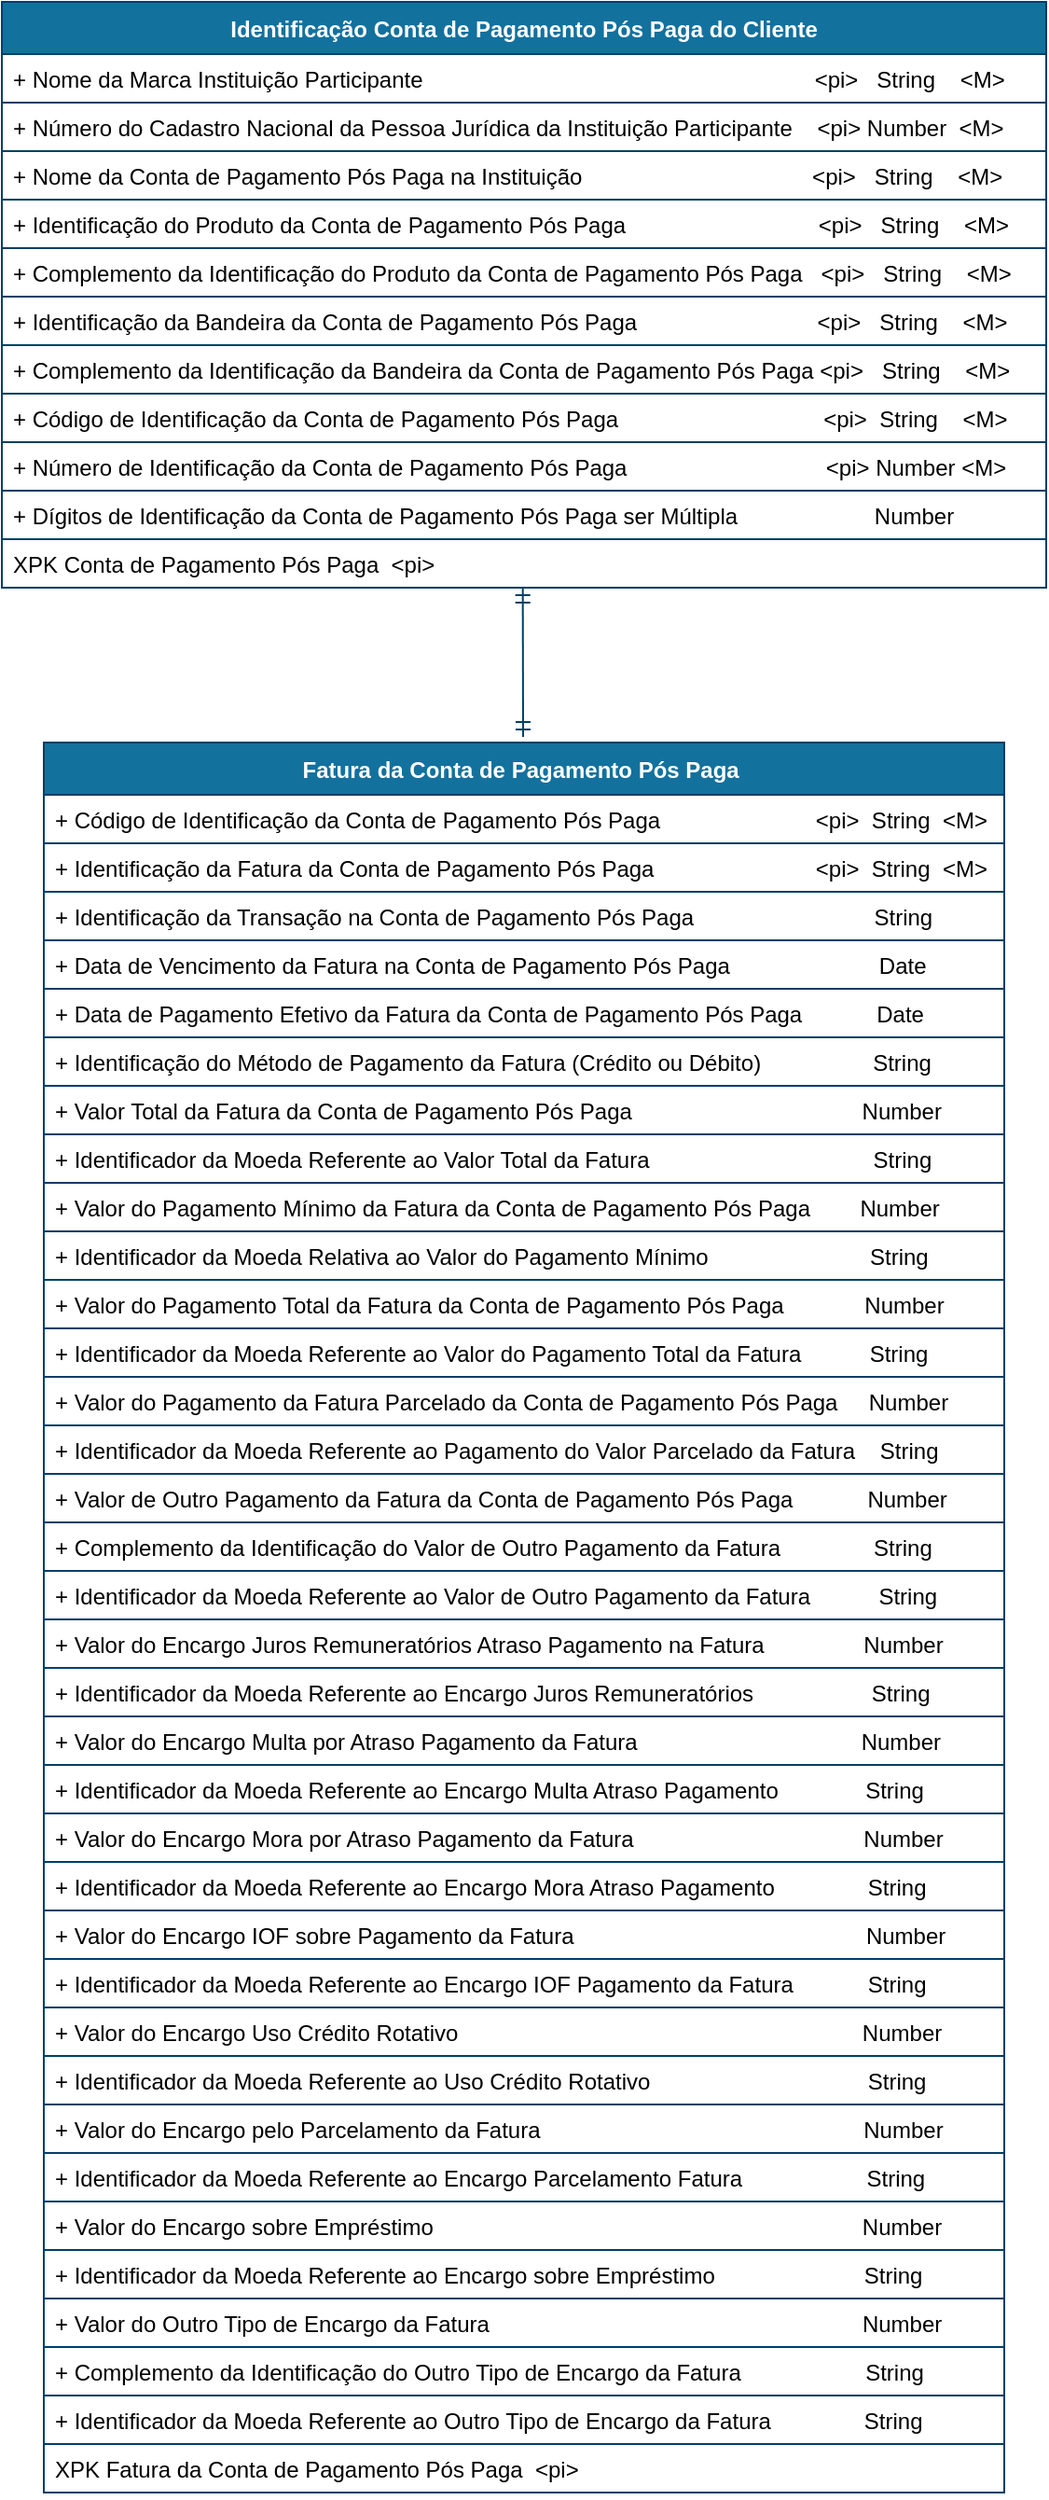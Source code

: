 <mxfile version="14.4.6" type="device"><diagram id="R2lEEEUBdFMjLlhIrx00" name="Bills_CreditCard"><mxGraphModel dx="3593" dy="3962" grid="1" gridSize="10" guides="1" tooltips="1" connect="1" arrows="1" fold="1" page="1" pageScale="1" pageWidth="1169" pageHeight="827" math="0" shadow="0" extFonts="Permanent Marker^https://fonts.googleapis.com/css?family=Permanent+Marker"><root><mxCell id="0"/><mxCell id="1" parent="0"/><mxCell id="AKTEsfnDCdTXs4y5ryZj-23" value="Fatura da Conta de Pagamento Pós Paga " style="swimlane;fontStyle=1;childLayout=stackLayout;horizontal=1;startSize=28;horizontalStack=0;resizeParent=1;resizeParentMax=0;resizeLast=0;collapsible=1;marginBottom=0;rounded=0;shadow=0;comic=0;sketch=0;align=center;html=0;autosize=1;fillColor=#13719E;strokeColor=#003F66;fontColor=#FFFFFF;" parent="1" vertex="1"><mxGeometry x="-2267.5" y="-2883" width="515" height="938" as="geometry"/></mxCell><mxCell id="mAFrI_xGgpmklqpkXmf_-11" value="+ Código de Identificação da Conta de Pagamento Pós Paga                         &lt;pi&gt;  String  &lt;M&gt;" style="text;fillColor=none;align=left;verticalAlign=top;spacingLeft=4;spacingRight=4;overflow=hidden;rotatable=0;points=[[0,0.5],[1,0.5]];portConstraint=eastwest;strokeColor=#003F66;" parent="AKTEsfnDCdTXs4y5ryZj-23" vertex="1"><mxGeometry y="28" width="515" height="26" as="geometry"/></mxCell><mxCell id="mAFrI_xGgpmklqpkXmf_-12" value="+ Identificação da Fatura da Conta de Pagamento Pós Paga                          &lt;pi&gt;  String  &lt;M&gt;  " style="text;fillColor=none;align=left;verticalAlign=top;spacingLeft=4;spacingRight=4;overflow=hidden;rotatable=0;points=[[0,0.5],[1,0.5]];portConstraint=eastwest;strokeColor=#003F66;" parent="AKTEsfnDCdTXs4y5ryZj-23" vertex="1"><mxGeometry y="54" width="515" height="26" as="geometry"/></mxCell><mxCell id="mAFrI_xGgpmklqpkXmf_-16" value="+ Identificação da Transação na Conta de Pagamento Pós Paga                             String          " style="text;fillColor=none;align=left;verticalAlign=top;spacingLeft=4;spacingRight=4;overflow=hidden;rotatable=0;points=[[0,0.5],[1,0.5]];portConstraint=eastwest;strokeColor=#003F66;" parent="AKTEsfnDCdTXs4y5ryZj-23" vertex="1"><mxGeometry y="80" width="515" height="26" as="geometry"/></mxCell><mxCell id="mAFrI_xGgpmklqpkXmf_-19" value="+ Data de Vencimento da Fatura na Conta de Pagamento Pós Paga                        Date  " style="text;fillColor=none;align=left;verticalAlign=top;spacingLeft=4;spacingRight=4;overflow=hidden;rotatable=0;points=[[0,0.5],[1,0.5]];portConstraint=eastwest;strokeColor=#003F66;" parent="AKTEsfnDCdTXs4y5ryZj-23" vertex="1"><mxGeometry y="106" width="515" height="26" as="geometry"/></mxCell><mxCell id="mAFrI_xGgpmklqpkXmf_-41" value="+ Data de Pagamento Efetivo da Fatura da Conta de Pagamento Pós Paga            Date" style="text;fillColor=none;align=left;verticalAlign=top;spacingLeft=4;spacingRight=4;overflow=hidden;rotatable=0;points=[[0,0.5],[1,0.5]];portConstraint=eastwest;strokeColor=#003F66;" parent="AKTEsfnDCdTXs4y5ryZj-23" vertex="1"><mxGeometry y="132" width="515" height="26" as="geometry"/></mxCell><mxCell id="mAFrI_xGgpmklqpkXmf_-33" value="+ Identificação do Método de Pagamento da Fatura (Crédito ou Débito)                  String    " style="text;fillColor=none;align=left;verticalAlign=top;spacingLeft=4;spacingRight=4;overflow=hidden;rotatable=0;points=[[0,0.5],[1,0.5]];portConstraint=eastwest;strokeColor=#003F66;" parent="AKTEsfnDCdTXs4y5ryZj-23" vertex="1"><mxGeometry y="158" width="515" height="26" as="geometry"/></mxCell><mxCell id="AKTEsfnDCdTXs4y5ryZj-26" value="+ Valor Total da Fatura da Conta de Pagamento Pós Paga                                     Number   " style="text;fillColor=none;align=left;verticalAlign=top;spacingLeft=4;spacingRight=4;overflow=hidden;rotatable=0;points=[[0,0.5],[1,0.5]];portConstraint=eastwest;strokeColor=#003F66;" parent="AKTEsfnDCdTXs4y5ryZj-23" vertex="1"><mxGeometry y="184" width="515" height="26" as="geometry"/></mxCell><mxCell id="AKTEsfnDCdTXs4y5ryZj-27" value="+ Identificador da Moeda Referente ao Valor Total da Fatura                                    String" style="text;fillColor=none;align=left;verticalAlign=top;spacingLeft=4;spacingRight=4;overflow=hidden;rotatable=0;points=[[0,0.5],[1,0.5]];portConstraint=eastwest;strokeColor=#003F66;" parent="AKTEsfnDCdTXs4y5ryZj-23" vertex="1"><mxGeometry y="210" width="515" height="26" as="geometry"/></mxCell><mxCell id="mAFrI_xGgpmklqpkXmf_-17" value="+ Valor do Pagamento Mínimo da Fatura da Conta de Pagamento Pós Paga        Number   " style="text;fillColor=none;align=left;verticalAlign=top;spacingLeft=4;spacingRight=4;overflow=hidden;rotatable=0;points=[[0,0.5],[1,0.5]];portConstraint=eastwest;strokeColor=#003F66;" parent="AKTEsfnDCdTXs4y5ryZj-23" vertex="1"><mxGeometry y="236" width="515" height="26" as="geometry"/></mxCell><mxCell id="mAFrI_xGgpmklqpkXmf_-18" value="+ Identificador da Moeda Relativa ao Valor do Pagamento Mínimo                          String" style="text;fillColor=none;align=left;verticalAlign=top;spacingLeft=4;spacingRight=4;overflow=hidden;rotatable=0;points=[[0,0.5],[1,0.5]];portConstraint=eastwest;strokeColor=#003F66;" parent="AKTEsfnDCdTXs4y5ryZj-23" vertex="1"><mxGeometry y="262" width="515" height="26" as="geometry"/></mxCell><mxCell id="mAFrI_xGgpmklqpkXmf_-46" value="+ Valor do Pagamento Total da Fatura da Conta de Pagamento Pós Paga             Number   " style="text;fillColor=none;align=left;verticalAlign=top;spacingLeft=4;spacingRight=4;overflow=hidden;rotatable=0;points=[[0,0.5],[1,0.5]];portConstraint=eastwest;strokeColor=#003F66;" parent="AKTEsfnDCdTXs4y5ryZj-23" vertex="1"><mxGeometry y="288" width="515" height="26" as="geometry"/></mxCell><mxCell id="mAFrI_xGgpmklqpkXmf_-47" value="+ Identificador da Moeda Referente ao Valor do Pagamento Total da Fatura           String" style="text;fillColor=none;align=left;verticalAlign=top;spacingLeft=4;spacingRight=4;overflow=hidden;rotatable=0;points=[[0,0.5],[1,0.5]];portConstraint=eastwest;strokeColor=#003F66;" parent="AKTEsfnDCdTXs4y5ryZj-23" vertex="1"><mxGeometry y="314" width="515" height="26" as="geometry"/></mxCell><mxCell id="mAFrI_xGgpmklqpkXmf_-53" value="+ Valor do Pagamento da Fatura Parcelado da Conta de Pagamento Pós Paga     Number   " style="text;fillColor=none;align=left;verticalAlign=top;spacingLeft=4;spacingRight=4;overflow=hidden;rotatable=0;points=[[0,0.5],[1,0.5]];portConstraint=eastwest;strokeColor=#003F66;" parent="AKTEsfnDCdTXs4y5ryZj-23" vertex="1"><mxGeometry y="340" width="515" height="26" as="geometry"/></mxCell><mxCell id="mAFrI_xGgpmklqpkXmf_-51" value="+ Identificador da Moeda Referente ao Pagamento do Valor Parcelado da Fatura    String" style="text;fillColor=none;align=left;verticalAlign=top;spacingLeft=4;spacingRight=4;overflow=hidden;rotatable=0;points=[[0,0.5],[1,0.5]];portConstraint=eastwest;strokeColor=#003F66;" parent="AKTEsfnDCdTXs4y5ryZj-23" vertex="1"><mxGeometry y="366" width="515" height="26" as="geometry"/></mxCell><mxCell id="mAFrI_xGgpmklqpkXmf_-48" value="+ Valor de Outro Pagamento da Fatura da Conta de Pagamento Pós Paga            Number   " style="text;fillColor=none;align=left;verticalAlign=top;spacingLeft=4;spacingRight=4;overflow=hidden;rotatable=0;points=[[0,0.5],[1,0.5]];portConstraint=eastwest;strokeColor=#003F66;" parent="AKTEsfnDCdTXs4y5ryZj-23" vertex="1"><mxGeometry y="392" width="515" height="26" as="geometry"/></mxCell><mxCell id="s3i7yH-oA0QZ1nQrhmUV-15" value="+ Complemento da Identificação do Valor de Outro Pagamento da Fatura               String   " style="text;fillColor=none;align=left;verticalAlign=top;spacingLeft=4;spacingRight=4;overflow=hidden;rotatable=0;points=[[0,0.5],[1,0.5]];portConstraint=eastwest;strokeColor=#003F66;" parent="AKTEsfnDCdTXs4y5ryZj-23" vertex="1"><mxGeometry y="418" width="515" height="26" as="geometry"/></mxCell><mxCell id="mAFrI_xGgpmklqpkXmf_-54" value="+ Identificador da Moeda Referente ao Valor de Outro Pagamento da Fatura           String" style="text;fillColor=none;align=left;verticalAlign=top;spacingLeft=4;spacingRight=4;overflow=hidden;rotatable=0;points=[[0,0.5],[1,0.5]];portConstraint=eastwest;strokeColor=#003F66;" parent="AKTEsfnDCdTXs4y5ryZj-23" vertex="1"><mxGeometry y="444" width="515" height="26" as="geometry"/></mxCell><mxCell id="mAFrI_xGgpmklqpkXmf_-28" value="+ Valor do Encargo Juros Remuneratórios Atraso Pagamento na Fatura                Number" style="text;fillColor=none;align=left;verticalAlign=top;spacingLeft=4;spacingRight=4;overflow=hidden;rotatable=0;points=[[0,0.5],[1,0.5]];portConstraint=eastwest;strokeColor=#003F66;" parent="AKTEsfnDCdTXs4y5ryZj-23" vertex="1"><mxGeometry y="470" width="515" height="26" as="geometry"/></mxCell><mxCell id="s3i7yH-oA0QZ1nQrhmUV-16" value="+ Identificador da Moeda Referente ao Encargo Juros Remuneratórios                   String" style="text;fillColor=none;align=left;verticalAlign=top;spacingLeft=4;spacingRight=4;overflow=hidden;rotatable=0;points=[[0,0.5],[1,0.5]];portConstraint=eastwest;strokeColor=#003F66;" parent="AKTEsfnDCdTXs4y5ryZj-23" vertex="1"><mxGeometry y="496" width="515" height="26" as="geometry"/></mxCell><mxCell id="mAFrI_xGgpmklqpkXmf_-23" value="+ Valor do Encargo Multa por Atraso Pagamento da Fatura                                    Number" style="text;fillColor=none;align=left;verticalAlign=top;spacingLeft=4;spacingRight=4;overflow=hidden;rotatable=0;points=[[0,0.5],[1,0.5]];portConstraint=eastwest;strokeColor=#003F66;" parent="AKTEsfnDCdTXs4y5ryZj-23" vertex="1"><mxGeometry y="522" width="515" height="26" as="geometry"/></mxCell><mxCell id="s3i7yH-oA0QZ1nQrhmUV-17" value="+ Identificador da Moeda Referente ao Encargo Multa Atraso Pagamento              String" style="text;fillColor=none;align=left;verticalAlign=top;spacingLeft=4;spacingRight=4;overflow=hidden;rotatable=0;points=[[0,0.5],[1,0.5]];portConstraint=eastwest;strokeColor=#003F66;" parent="AKTEsfnDCdTXs4y5ryZj-23" vertex="1"><mxGeometry y="548" width="515" height="26" as="geometry"/></mxCell><mxCell id="s3i7yH-oA0QZ1nQrhmUV-20" value="+ Valor do Encargo Mora por Atraso Pagamento da Fatura                                     Number" style="text;fillColor=none;align=left;verticalAlign=top;spacingLeft=4;spacingRight=4;overflow=hidden;rotatable=0;points=[[0,0.5],[1,0.5]];portConstraint=eastwest;strokeColor=#003F66;" parent="AKTEsfnDCdTXs4y5ryZj-23" vertex="1"><mxGeometry y="574" width="515" height="26" as="geometry"/></mxCell><mxCell id="s3i7yH-oA0QZ1nQrhmUV-21" value="+ Identificador da Moeda Referente ao Encargo Mora Atraso Pagamento               String" style="text;fillColor=none;align=left;verticalAlign=top;spacingLeft=4;spacingRight=4;overflow=hidden;rotatable=0;points=[[0,0.5],[1,0.5]];portConstraint=eastwest;strokeColor=#003F66;" parent="AKTEsfnDCdTXs4y5ryZj-23" vertex="1"><mxGeometry y="600" width="515" height="26" as="geometry"/></mxCell><mxCell id="s3i7yH-oA0QZ1nQrhmUV-22" value="+ Valor do Encargo IOF sobre Pagamento da Fatura                                               Number" style="text;fillColor=none;align=left;verticalAlign=top;spacingLeft=4;spacingRight=4;overflow=hidden;rotatable=0;points=[[0,0.5],[1,0.5]];portConstraint=eastwest;strokeColor=#003F66;" parent="AKTEsfnDCdTXs4y5ryZj-23" vertex="1"><mxGeometry y="626" width="515" height="26" as="geometry"/></mxCell><mxCell id="s3i7yH-oA0QZ1nQrhmUV-27" value="+ Identificador da Moeda Referente ao Encargo IOF Pagamento da Fatura            String" style="text;fillColor=none;align=left;verticalAlign=top;spacingLeft=4;spacingRight=4;overflow=hidden;rotatable=0;points=[[0,0.5],[1,0.5]];portConstraint=eastwest;strokeColor=#003F66;" parent="AKTEsfnDCdTXs4y5ryZj-23" vertex="1"><mxGeometry y="652" width="515" height="26" as="geometry"/></mxCell><mxCell id="s3i7yH-oA0QZ1nQrhmUV-26" value="+ Valor do Encargo Uso Crédito Rotativo                                                                 Number" style="text;fillColor=none;align=left;verticalAlign=top;spacingLeft=4;spacingRight=4;overflow=hidden;rotatable=0;points=[[0,0.5],[1,0.5]];portConstraint=eastwest;strokeColor=#003F66;" parent="AKTEsfnDCdTXs4y5ryZj-23" vertex="1"><mxGeometry y="678" width="515" height="26" as="geometry"/></mxCell><mxCell id="s3i7yH-oA0QZ1nQrhmUV-25" value="+ Identificador da Moeda Referente ao Uso Crédito Rotativo                                   String" style="text;fillColor=none;align=left;verticalAlign=top;spacingLeft=4;spacingRight=4;overflow=hidden;rotatable=0;points=[[0,0.5],[1,0.5]];portConstraint=eastwest;strokeColor=#003F66;" parent="AKTEsfnDCdTXs4y5ryZj-23" vertex="1"><mxGeometry y="704" width="515" height="26" as="geometry"/></mxCell><mxCell id="s3i7yH-oA0QZ1nQrhmUV-24" value="+ Valor do Encargo pelo Parcelamento da Fatura                                                    Number" style="text;fillColor=none;align=left;verticalAlign=top;spacingLeft=4;spacingRight=4;overflow=hidden;rotatable=0;points=[[0,0.5],[1,0.5]];portConstraint=eastwest;strokeColor=#003F66;" parent="AKTEsfnDCdTXs4y5ryZj-23" vertex="1"><mxGeometry y="730" width="515" height="26" as="geometry"/></mxCell><mxCell id="s3i7yH-oA0QZ1nQrhmUV-23" value="+ Identificador da Moeda Referente ao Encargo Parcelamento Fatura                    String" style="text;fillColor=none;align=left;verticalAlign=top;spacingLeft=4;spacingRight=4;overflow=hidden;rotatable=0;points=[[0,0.5],[1,0.5]];portConstraint=eastwest;strokeColor=#003F66;" parent="AKTEsfnDCdTXs4y5ryZj-23" vertex="1"><mxGeometry y="756" width="515" height="26" as="geometry"/></mxCell><mxCell id="s3i7yH-oA0QZ1nQrhmUV-30" value="+ Valor do Encargo sobre Empréstimo                                                                     Number" style="text;fillColor=none;align=left;verticalAlign=top;spacingLeft=4;spacingRight=4;overflow=hidden;rotatable=0;points=[[0,0.5],[1,0.5]];portConstraint=eastwest;strokeColor=#003F66;" parent="AKTEsfnDCdTXs4y5ryZj-23" vertex="1"><mxGeometry y="782" width="515" height="26" as="geometry"/></mxCell><mxCell id="s3i7yH-oA0QZ1nQrhmUV-31" value="+ Identificador da Moeda Referente ao Encargo sobre Empréstimo                        String" style="text;fillColor=none;align=left;verticalAlign=top;spacingLeft=4;spacingRight=4;overflow=hidden;rotatable=0;points=[[0,0.5],[1,0.5]];portConstraint=eastwest;strokeColor=#003F66;" parent="AKTEsfnDCdTXs4y5ryZj-23" vertex="1"><mxGeometry y="808" width="515" height="26" as="geometry"/></mxCell><mxCell id="s3i7yH-oA0QZ1nQrhmUV-33" value="+ Valor do Outro Tipo de Encargo da Fatura                                                            Number" style="text;fillColor=none;align=left;verticalAlign=top;spacingLeft=4;spacingRight=4;overflow=hidden;rotatable=0;points=[[0,0.5],[1,0.5]];portConstraint=eastwest;strokeColor=#003F66;" parent="AKTEsfnDCdTXs4y5ryZj-23" vertex="1"><mxGeometry y="834" width="515" height="26" as="geometry"/></mxCell><mxCell id="s3i7yH-oA0QZ1nQrhmUV-32" value="+ Complemento da Identificação do Outro Tipo de Encargo da Fatura                    String   " style="text;fillColor=none;align=left;verticalAlign=top;spacingLeft=4;spacingRight=4;overflow=hidden;rotatable=0;points=[[0,0.5],[1,0.5]];portConstraint=eastwest;strokeColor=#003F66;" parent="AKTEsfnDCdTXs4y5ryZj-23" vertex="1"><mxGeometry y="860" width="515" height="26" as="geometry"/></mxCell><mxCell id="s3i7yH-oA0QZ1nQrhmUV-29" value="+ Identificador da Moeda Referente ao Outro Tipo de Encargo da Fatura               String" style="text;fillColor=none;align=left;verticalAlign=top;spacingLeft=4;spacingRight=4;overflow=hidden;rotatable=0;points=[[0,0.5],[1,0.5]];portConstraint=eastwest;strokeColor=#003F66;" parent="AKTEsfnDCdTXs4y5ryZj-23" vertex="1"><mxGeometry y="886" width="515" height="26" as="geometry"/></mxCell><mxCell id="A_sS96_fYXhZjlOhQiYF-3" value="XPK Fatura da Conta de Pagamento Pós Paga  &lt;pi&gt;" style="text;fillColor=none;align=left;verticalAlign=top;spacingLeft=4;spacingRight=4;overflow=hidden;rotatable=0;points=[[0,0.5],[1,0.5]];portConstraint=eastwest;strokeColor=#003F66;" parent="AKTEsfnDCdTXs4y5ryZj-23" vertex="1"><mxGeometry y="912" width="515" height="26" as="geometry"/></mxCell><mxCell id="mAFrI_xGgpmklqpkXmf_-55" value="" style="edgeStyle=elbowEdgeStyle;rounded=0;orthogonalLoop=1;jettySize=auto;html=1;startArrow=ERmandOne;startFill=0;endArrow=ERmandOne;endFill=0;strokeColor=#003F66;" parent="1" edge="1"><mxGeometry relative="1" as="geometry"><mxPoint x="-2010.67" y="-2966" as="sourcePoint"/><mxPoint x="-2010.67" y="-2886" as="targetPoint"/></mxGeometry></mxCell><mxCell id="s3i7yH-oA0QZ1nQrhmUV-1" value="Identificação Conta de Pagamento Pós Paga do Cliente" style="swimlane;fontStyle=1;childLayout=stackLayout;horizontal=1;startSize=28;horizontalStack=0;resizeParent=1;resizeParentMax=0;resizeLast=0;collapsible=1;marginBottom=0;rounded=0;shadow=0;comic=0;sketch=0;align=center;html=0;autosize=1;fillColor=#13719E;strokeColor=#003F66;fontColor=#FFFFFF;" parent="1" vertex="1"><mxGeometry x="-2290" y="-3280" width="560" height="314" as="geometry"/></mxCell><mxCell id="s3i7yH-oA0QZ1nQrhmUV-2" value="+ Nome da Marca Instituição Participante                                                               &lt;pi&gt;   String    &lt;M&gt;    " style="text;fillColor=none;align=left;verticalAlign=top;spacingLeft=4;spacingRight=4;overflow=hidden;rotatable=0;points=[[0,0.5],[1,0.5]];portConstraint=eastwest;strokeColor=#003F66;" parent="s3i7yH-oA0QZ1nQrhmUV-1" vertex="1"><mxGeometry y="28" width="560" height="26" as="geometry"/></mxCell><mxCell id="s3i7yH-oA0QZ1nQrhmUV-3" value="+ Número do Cadastro Nacional da Pessoa Jurídica da Instituição Participante    &lt;pi&gt; Number  &lt;M&gt;  " style="text;fillColor=none;align=left;verticalAlign=top;spacingLeft=4;spacingRight=4;overflow=hidden;rotatable=0;points=[[0,0.5],[1,0.5]];portConstraint=eastwest;strokeColor=#003F66;" parent="s3i7yH-oA0QZ1nQrhmUV-1" vertex="1"><mxGeometry y="54" width="560" height="26" as="geometry"/></mxCell><mxCell id="s3i7yH-oA0QZ1nQrhmUV-4" value="+ Nome da Conta de Pagamento Pós Paga na Instituição                                     &lt;pi&gt;   String    &lt;M&gt;     " style="text;fillColor=none;align=left;verticalAlign=top;spacingLeft=4;spacingRight=4;overflow=hidden;rotatable=0;points=[[0,0.5],[1,0.5]];portConstraint=eastwest;strokeColor=#003F66;" parent="s3i7yH-oA0QZ1nQrhmUV-1" vertex="1"><mxGeometry y="80" width="560" height="26" as="geometry"/></mxCell><mxCell id="s3i7yH-oA0QZ1nQrhmUV-5" value="+ Identificação do Produto da Conta de Pagamento Pós Paga                               &lt;pi&gt;   String    &lt;M&gt;   " style="text;fillColor=none;align=left;verticalAlign=top;spacingLeft=4;spacingRight=4;overflow=hidden;rotatable=0;points=[[0,0.5],[1,0.5]];portConstraint=eastwest;strokeColor=#003F66;" parent="s3i7yH-oA0QZ1nQrhmUV-1" vertex="1"><mxGeometry y="106" width="560" height="26" as="geometry"/></mxCell><mxCell id="s3i7yH-oA0QZ1nQrhmUV-6" value="+ Complemento da Identificação do Produto da Conta de Pagamento Pós Paga   &lt;pi&gt;   String    &lt;M&gt;  " style="text;fillColor=none;align=left;verticalAlign=top;spacingLeft=4;spacingRight=4;overflow=hidden;rotatable=0;points=[[0,0.5],[1,0.5]];portConstraint=eastwest;strokeColor=#003F66;" parent="s3i7yH-oA0QZ1nQrhmUV-1" vertex="1"><mxGeometry y="132" width="560" height="26" as="geometry"/></mxCell><mxCell id="s3i7yH-oA0QZ1nQrhmUV-7" value="+ Identificação da Bandeira da Conta de Pagamento Pós Paga                             &lt;pi&gt;   String    &lt;M&gt; " style="text;fillColor=none;align=left;verticalAlign=top;spacingLeft=4;spacingRight=4;overflow=hidden;rotatable=0;points=[[0,0.5],[1,0.5]];portConstraint=eastwest;strokeColor=#003F66;" parent="s3i7yH-oA0QZ1nQrhmUV-1" vertex="1"><mxGeometry y="158" width="560" height="26" as="geometry"/></mxCell><mxCell id="s3i7yH-oA0QZ1nQrhmUV-8" value="+ Complemento da Identificação da Bandeira da Conta de Pagamento Pós Paga &lt;pi&gt;   String    &lt;M&gt;" style="text;fillColor=none;align=left;verticalAlign=top;spacingLeft=4;spacingRight=4;overflow=hidden;rotatable=0;points=[[0,0.5],[1,0.5]];portConstraint=eastwest;strokeColor=#003F66;" parent="s3i7yH-oA0QZ1nQrhmUV-1" vertex="1"><mxGeometry y="184" width="560" height="26" as="geometry"/></mxCell><mxCell id="s3i7yH-oA0QZ1nQrhmUV-9" value="+ Código de Identificação da Conta de Pagamento Pós Paga                                 &lt;pi&gt;  String    &lt;M&gt;" style="text;fillColor=none;align=left;verticalAlign=top;spacingLeft=4;spacingRight=4;overflow=hidden;rotatable=0;points=[[0,0.5],[1,0.5]];portConstraint=eastwest;strokeColor=#003F66;" parent="s3i7yH-oA0QZ1nQrhmUV-1" vertex="1"><mxGeometry y="210" width="560" height="26" as="geometry"/></mxCell><mxCell id="s3i7yH-oA0QZ1nQrhmUV-10" value="+ Número de Identificação da Conta de Pagamento Pós Paga                                &lt;pi&gt; Number &lt;M&gt;" style="text;fillColor=none;align=left;verticalAlign=top;spacingLeft=4;spacingRight=4;overflow=hidden;rotatable=0;points=[[0,0.5],[1,0.5]];portConstraint=eastwest;strokeColor=#003F66;" parent="s3i7yH-oA0QZ1nQrhmUV-1" vertex="1"><mxGeometry y="236" width="560" height="26" as="geometry"/></mxCell><mxCell id="s3i7yH-oA0QZ1nQrhmUV-11" value="+ Dígitos de Identificação da Conta de Pagamento Pós Paga ser Múltipla                      Number   " style="text;fillColor=none;align=left;verticalAlign=top;spacingLeft=4;spacingRight=4;overflow=hidden;rotatable=0;points=[[0,0.5],[1,0.5]];portConstraint=eastwest;strokeColor=#003F66;" parent="s3i7yH-oA0QZ1nQrhmUV-1" vertex="1"><mxGeometry y="262" width="560" height="26" as="geometry"/></mxCell><mxCell id="s3i7yH-oA0QZ1nQrhmUV-12" value="XPK Conta de Pagamento Pós Paga  &lt;pi&gt;" style="text;fillColor=none;align=left;verticalAlign=top;spacingLeft=4;spacingRight=4;overflow=hidden;rotatable=0;points=[[0,0.5],[1,0.5]];portConstraint=eastwest;strokeColor=#003F66;" parent="s3i7yH-oA0QZ1nQrhmUV-1" vertex="1"><mxGeometry y="288" width="560" height="26" as="geometry"/></mxCell></root></mxGraphModel></diagram></mxfile>
